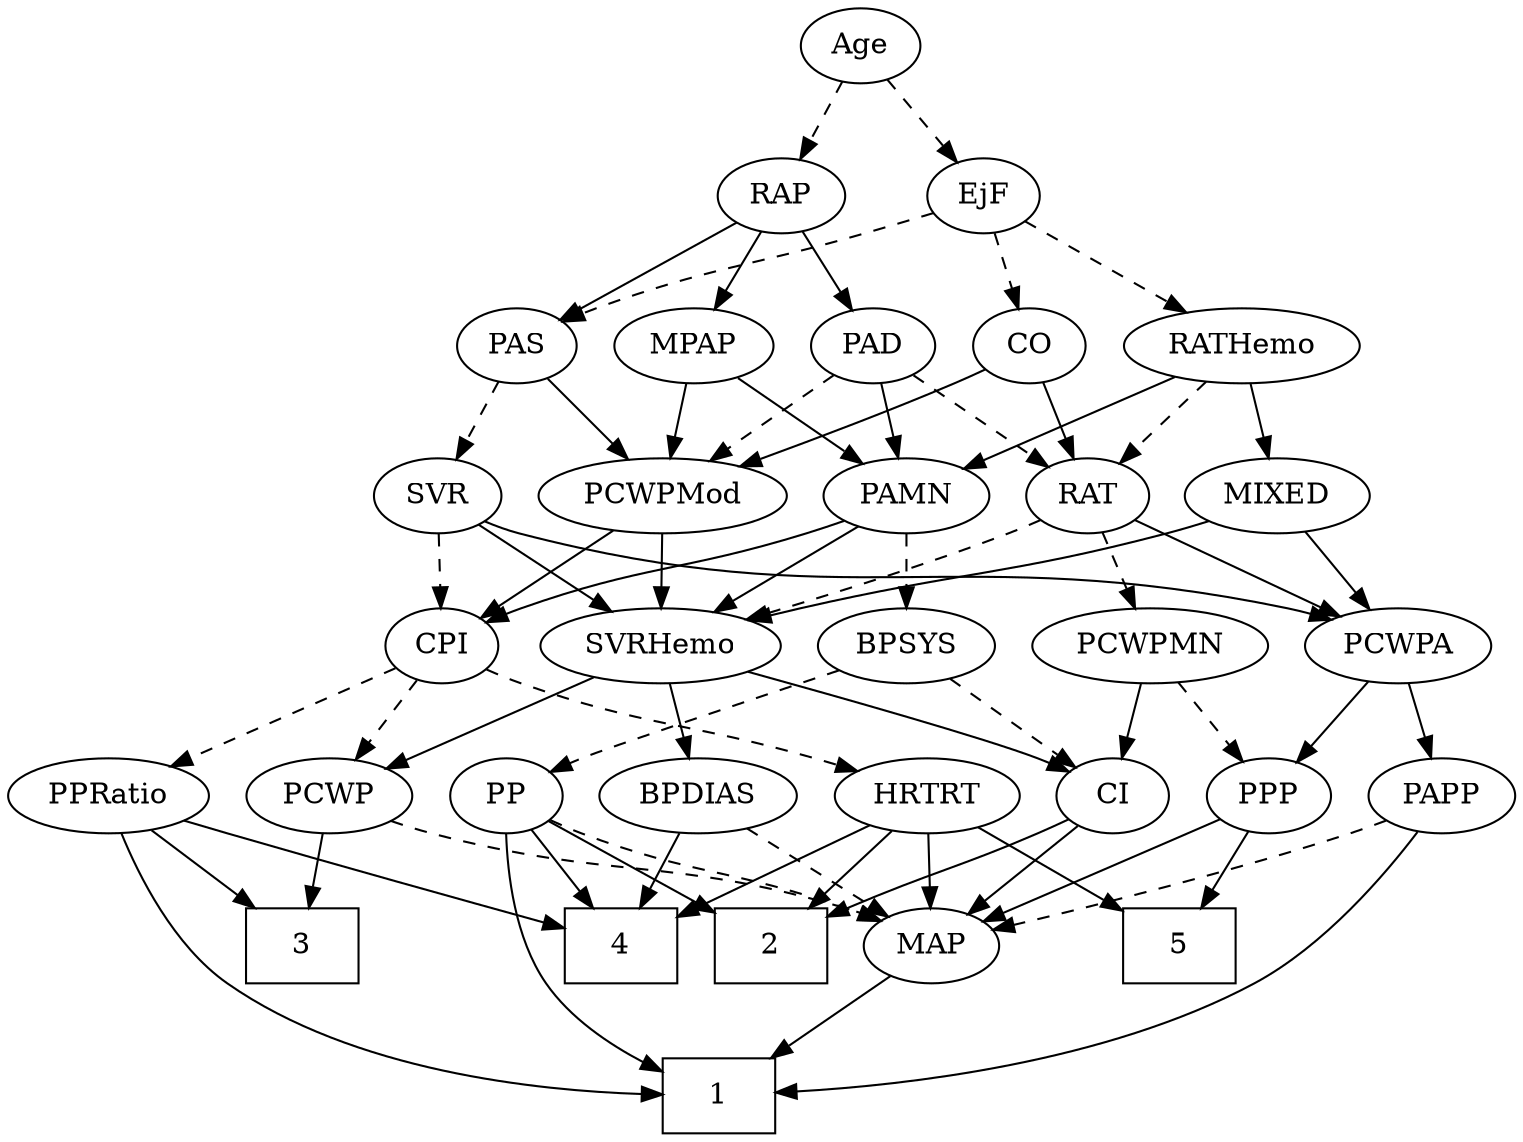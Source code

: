 strict digraph {
	graph [bb="0,0,665.49,540"];
	node [label="\N"];
	1	[height=0.5,
		pos="350.85,18",
		shape=box,
		width=0.75];
	2	[height=0.5,
		pos="325.85,90",
		shape=box,
		width=0.75];
	3	[height=0.5,
		pos="541.85,90",
		shape=box,
		width=0.75];
	4	[height=0.5,
		pos="397.85,90",
		shape=box,
		width=0.75];
	5	[height=0.5,
		pos="151.85,90",
		shape=box,
		width=0.75];
	Age	[height=0.5,
		pos="288.85,522",
		width=0.75];
	EjF	[height=0.5,
		pos="252.85,450",
		width=0.75];
	Age -> EjF	[pos="e,261.15,467.15 280.5,504.76 276.14,496.28 270.7,485.71 265.81,476.2",
		style=dashed];
	RAP	[height=0.5,
		pos="325.85,450",
		width=0.77632];
	Age -> RAP	[pos="e,317.31,467.15 297.43,504.76 301.91,496.28 307.5,485.71 312.53,476.2",
		style=dashed];
	CO	[height=0.5,
		pos="210.85,378",
		width=0.75];
	EjF -> CO	[pos="e,220.63,395.31 243.32,433.12 238.18,424.56 231.73,413.8 225.93,404.13",
		style=dashed];
	PAS	[height=0.5,
		pos="446.85,378",
		width=0.75];
	EjF -> PAS	[pos="e,425.76,389.62 273.93,438.38 278.77,436.13 283.94,433.87 288.85,432 341.68,411.87 358.02,416.13 410.85,396 412.69,395.3 414.57,\
394.54 416.45,393.75",
		style=dashed];
	RATHemo	[height=0.5,
		pos="116.85,378",
		width=1.3721];
	EjF -> RATHemo	[pos="e,144.29,393.13 232.19,438.37 211.28,427.6 178.51,410.74 153.23,397.73",
		style=dashed];
	MPAP	[height=0.5,
		pos="366.85,378",
		width=0.97491];
	RAP -> MPAP	[pos="e,357.1,395.63 335.36,432.76 340.3,424.32 346.46,413.8 352.02,404.31",
		style=solid];
	PAD	[height=0.5,
		pos="284.85,378",
		width=0.79437];
	RAP -> PAD	[pos="e,294.3,395.15 316.34,432.76 311.32,424.19 305.05,413.49 299.43,403.9",
		style=solid];
	RAP -> PAS	[pos="e,426.93,390.52 346.1,437.28 365.85,425.86 396.07,408.37 418.26,395.54",
		style=solid];
	MIXED	[height=0.5,
		pos="104.85,306",
		width=1.1193];
	PCWPA	[height=0.5,
		pos="56.847,234",
		width=1.1555];
	MIXED -> PCWPA	[pos="e,68.141,251.47 93.472,288.41 87.614,279.87 80.352,269.28 73.844,259.79",
		style=solid];
	SVRHemo	[height=0.5,
		pos="378.85,234",
		width=1.3902];
	MIXED -> SVRHemo	[pos="e,341.49,246.16 135.35,294.02 141.75,291.89 148.49,289.77 154.85,288 227.16,267.89 247.08,270.4 319.85,252 323.69,251.03 327.66,\
249.98 331.64,248.9",
		style=solid];
	PAMN	[height=0.5,
		pos="272.85,306",
		width=1.011];
	MPAP -> PAMN	[pos="e,292.16,321.38 347.82,362.83 334.16,352.65 315.52,338.78 300.25,327.41",
		style=solid];
	PCWPMod	[height=0.5,
		pos="378.85,306",
		width=1.4443];
	MPAP -> PCWPMod	[pos="e,375.89,324.28 369.75,360.05 371.07,352.35 372.67,343.03 374.16,334.36",
		style=solid];
	BPSYS	[height=0.5,
		pos="272.85,234",
		width=1.0471];
	PP	[height=0.5,
		pos="452.85,162",
		width=0.75];
	BPSYS -> PP	[pos="e,431.67,173.38 302.09,222.39 340.93,208.28 405.94,184.57 416.85,180 418.66,179.24 420.52,178.44 422.39,177.61",
		style=dashed];
	CI	[height=0.5,
		pos="180.85,162",
		width=0.75];
	BPSYS -> CI	[pos="e,198.16,176.17 253.34,218.15 239.67,207.75 221.27,193.75 206.42,182.46",
		style=dashed];
	PAD -> PAMN	[pos="e,275.81,324.28 281.94,360.05 280.62,352.35 279.02,343.03 277.54,334.36",
		style=solid];
	RAT	[height=0.5,
		pos="190.85,306",
		width=0.75827];
	PAD -> RAT	[pos="e,208.45,320.11 267.17,363.83 252.99,353.27 232.88,338.3 216.86,326.37",
		style=dashed];
	PAD -> PCWPMod	[pos="e,357.96,322.55 302.53,363.83 315.81,353.94 334.29,340.18 349.74,328.67",
		style=dashed];
	CO -> RAT	[pos="e,195.64,323.79 206.01,360.05 203.75,352.14 201,342.54 198.47,333.69",
		style=solid];
	CO -> PCWPMod	[pos="e,345.26,319.85 232.07,366.72 236.9,364.45 242.03,362.1 246.85,360 276.25,347.17 309.8,333.71 335.72,323.57",
		style=solid];
	SVR	[height=0.5,
		pos="476.85,306",
		width=0.77632];
	PAS -> SVR	[pos="e,469.79,323.47 453.96,360.41 457.51,352.13 461.88,341.92 465.85,332.66",
		style=dashed];
	PAS -> PCWPMod	[pos="e,394.58,323.2 432.76,362.5 423.8,353.28 412.01,341.14 401.73,330.56",
		style=solid];
	PAMN -> BPSYS	[pos="e,272.85,252.1 272.85,287.7 272.85,279.98 272.85,270.71 272.85,262.11",
		style=dashed];
	CPI	[height=0.5,
		pos="475.85,234",
		width=0.75];
	PAMN -> CPI	[pos="e,454.34,245.2 300.82,294.09 306.44,291.99 312.31,289.87 317.85,288 370.59,270.15 385.66,271.41 437.85,252 440.22,251.12 442.65,\
250.16 445.08,249.16",
		style=solid];
	PAMN -> SVRHemo	[pos="e,355.74,250.26 293.79,291.17 309,281.13 329.85,267.36 347.1,255.97",
		style=solid];
	RATHemo -> MIXED	[pos="e,107.78,324.1 113.88,359.7 112.56,351.98 110.97,342.71 109.5,334.11",
		style=solid];
	RATHemo -> PAMN	[pos="e,246.75,318.71 146.93,363.5 172.82,351.88 210.23,335.1 237.54,322.84",
		style=solid];
	RATHemo -> RAT	[pos="e,175.78,321.25 134.01,360.76 144.28,351.05 157.44,338.6 168.51,328.13",
		style=dashed];
	PPRatio	[height=0.5,
		pos="625.85,162",
		width=1.1013];
	CPI -> PPRatio	[pos="e,599.07,175.49 497.34,222.97 521.43,211.73 560.89,193.31 589.74,179.85",
		style=dashed];
	PCWP	[height=0.5,
		pos="532.85,162",
		width=0.97491];
	CPI -> PCWP	[pos="e,519.71,179.13 488.22,217.81 495.55,208.8 505.02,197.18 513.34,186.95",
		style=dashed];
	HRTRT	[height=0.5,
		pos="265.85,162",
		width=1.1013];
	CPI -> HRTRT	[pos="e,296.09,173.75 454.35,222.77 449.02,220.41 443.27,218 437.85,216 384.39,196.32 369.1,197.34 314.85,180 311.9,179.06 308.86,178.06 \
305.8,177.04",
		style=dashed];
	RAT -> PCWPA	[pos="e,82.326,248.31 170.2,294.22 149.24,283.27 116.41,266.11 91.46,253.08",
		style=solid];
	PCWPMN	[height=0.5,
		pos="166.85,234",
		width=1.3902];
	RAT -> PCWPMN	[pos="e,172.77,252.28 185.04,288.05 182.34,280.18 179.06,270.62 176.03,261.79",
		style=dashed];
	RAT -> SVRHemo	[pos="e,342.8,246.6 212.22,294.77 217.3,292.45 222.74,290.07 227.85,288 262.68,273.92 302.84,259.93 332.98,249.86",
		style=dashed];
	SVR -> CPI	[pos="e,476.09,252.1 476.6,287.7 476.49,279.98 476.36,270.71 476.23,262.11",
		style=dashed];
	SVR -> PCWPA	[pos="e,87.295,246.33 455.77,293.9 450.67,291.62 445.16,289.47 439.85,288 296.78,248.5 252.85,283.65 107.85,252 104.26,251.22 100.58,250.27 \
96.904,249.24",
		style=solid];
	SVR -> SVRHemo	[pos="e,400.47,250.45 458.87,292.16 444.85,282.14 425.07,268.02 408.68,256.31",
		style=solid];
	PCWPMod -> CPI	[pos="e,458.27,247.69 400.37,289.46 415.07,278.86 434.6,264.76 450.12,253.57",
		style=solid];
	PCWPMod -> SVRHemo	[pos="e,378.85,252.1 378.85,287.7 378.85,279.98 378.85,270.71 378.85,262.11",
		style=solid];
	PPP	[height=0.5,
		pos="108.85,162",
		width=0.75];
	PCWPA -> PPP	[pos="e,97.21,178.67 68.908,216.76 75.498,207.89 83.785,196.74 91.099,186.89",
		style=solid];
	PAPP	[height=0.5,
		pos="31.847,162",
		width=0.88464];
	PCWPA -> PAPP	[pos="e,37.843,179.79 50.795,216.05 47.94,208.06 44.465,198.33 41.276,189.4",
		style=solid];
	PCWPMN -> PPP	[pos="e,121.31,178.04 153.1,216.41 145.56,207.31 136.11,195.9 127.87,185.96",
		style=dashed];
	PCWPMN -> CI	[pos="e,177.43,180.1 170.31,215.7 171.85,207.98 173.7,198.71 175.42,190.11",
		style=solid];
	BPDIAS	[height=0.5,
		pos="365.85,162",
		width=1.1735];
	SVRHemo -> BPDIAS	[pos="e,369.02,180.1 375.63,215.7 374.2,207.98 372.48,198.71 370.88,190.11",
		style=solid];
	SVRHemo -> PCWP	[pos="e,507.33,174.6 408.54,219.5 434.07,207.9 470.94,191.14 497.89,178.89",
		style=solid];
	SVRHemo -> CI	[pos="e,201.97,173.51 341.05,222.1 307.92,212.2 258.64,196.63 216.85,180 215.02,179.27 213.15,178.49 211.27,177.69",
		style=solid];
	BPDIAS -> 4	[pos="e,389.95,108.28 373.59,144.05 377.23,136.09 381.66,126.41 385.73,117.51",
		style=solid];
	MAP	[height=0.5,
		pos="249.85,90",
		width=0.84854];
	BPDIAS -> MAP	[pos="e,270.56,103.5 342.37,146.83 324.2,135.87 298.91,120.61 279.37,108.81",
		style=dashed];
	MAP -> 1	[pos="e,326.2,36.082 268.84,75.834 282.54,66.343 301.38,53.288 317.54,42.082",
		style=solid];
	PP -> 1	[pos="e,378.13,29.67 453,143.73 452.35,124.57 448.79,93.551 433.85,72 422.34,55.405 403.78,42.841 387.12,34.12",
		style=solid];
	PP -> 2	[pos="e,352.97,105.95 432.72,149.91 413.71,139.43 384.74,123.46 361.77,110.8",
		style=solid];
	PP -> 4	[pos="e,411.3,108.13 440.91,145.81 434.1,137.14 425.39,126.05 417.58,116.12",
		style=solid];
	PP -> MAP	[pos="e,273.34,101.57 431.78,150.34 426.94,148.09 421.77,145.84 416.85,144 361.91,123.4 345.18,127.51 289.85,108 287.48,107.17 285.05,\
106.26 282.62,105.32",
		style=dashed];
	PPP -> 5	[pos="e,141.22,108.29 118.6,145.12 123.71,136.8 130.1,126.41 135.9,116.96",
		style=solid];
	PPP -> MAP	[pos="e,227.19,102.25 129.96,150.52 153.32,138.92 191.23,120.1 218.16,106.73",
		style=solid];
	PPRatio -> 1	[pos="e,377.96,18.454 621.37,144.11 615.1,123.82 601.69,90.234 577.85,72 521.69,29.061 436.48,20.044 388.01,18.648",
		style=solid];
	PPRatio -> 3	[pos="e,562.4,108.13 607.62,145.81 596.7,136.71 582.57,124.94 570.21,114.64",
		style=solid];
	PPRatio -> 4	[pos="e,424.96,98.606 595.6,150.26 589.41,148.13 582.93,145.96 576.85,144 527.91,128.28 470.91,111.69 434.62,101.35",
		style=solid];
	PCWP -> 3	[pos="e,539.65,108.1 535.07,143.7 536.06,135.98 537.26,126.71 538.36,118.11",
		style=solid];
	PCWP -> MAP	[pos="e,273.22,101.96 506.6,149.93 500.82,147.75 494.68,145.64 488.85,144 402.32,119.69 375.96,133.74 289.85,108 287.44,107.28 284.99,\
106.46 282.54,105.58",
		style=dashed];
	CI -> 2	[pos="e,298.67,104.12 202.24,150.67 225.14,139.61 261.89,121.88 289.37,108.61",
		style=solid];
	CI -> MAP	[pos="e,235.09,105.97 195.14,146.5 204.64,136.86 217.28,124.04 228.02,113.14",
		style=solid];
	PAPP -> 1	[pos="e,323.64,20.035 42.541,144.74 56.779,124.45 83.914,90.202 115.85,72 179.15,35.919 265.13,24.401 313.6,20.724",
		style=solid];
	PAPP -> MAP	[pos="e,223.01,98.673 56.405,150.34 61.783,148.14 67.475,145.91 72.847,144 98.78,134.77 169.5,114.09 213.29,101.47",
		style=dashed];
	HRTRT -> 2	[pos="e,311.17,108.12 279.76,144.76 287.12,136.18 296.31,125.46 304.54,115.86",
		style=solid];
	HRTRT -> 4	[pos="e,370.4,105.56 290.68,147.83 310.63,137.25 338.94,122.24 361.46,110.3",
		style=solid];
	HRTRT -> 5	[pos="e,179.15,107.76 243.32,147.17 227.49,137.45 205.96,124.23 187.77,113.06",
		style=solid];
	HRTRT -> MAP	[pos="e,253.8,108.28 261.97,144.05 260.19,136.26 258.04,126.82 256.04,118.08",
		style=solid];
}
